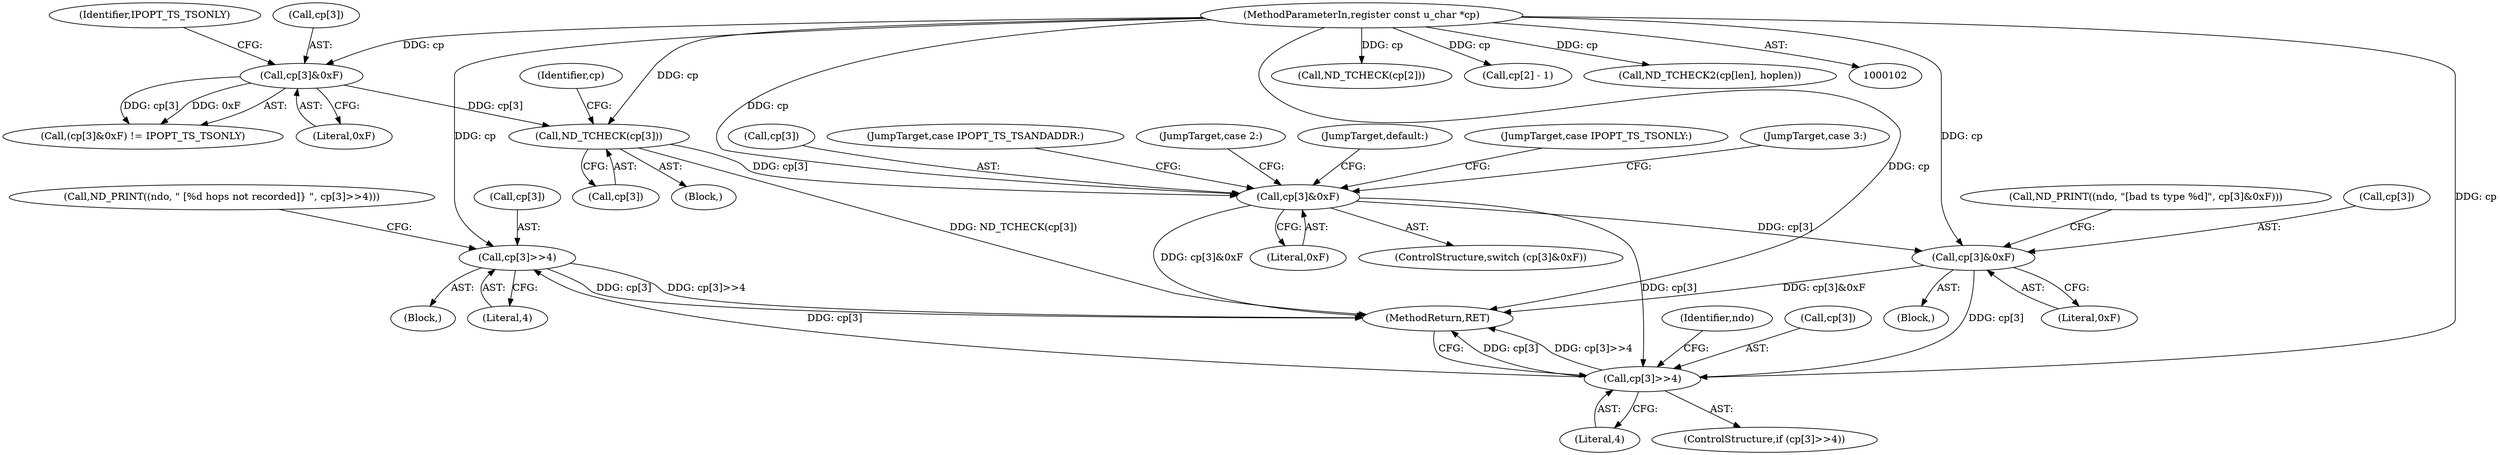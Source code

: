 digraph "0_tcpdump_2c2cfbd2b771ac888bc5c4a6d922f749d3822538_0@pointer" {
"1000321" [label="(Call,cp[3]>>4)"];
"1000311" [label="(Call,cp[3]>>4)"];
"1000235" [label="(Call,cp[3]&0xF)"];
"1000199" [label="(Call,cp[3]&0xF)"];
"1000194" [label="(Call,ND_TCHECK(cp[3]))"];
"1000132" [label="(Call,cp[3]&0xF)"];
"1000104" [label="(MethodParameterIn,register const u_char *cp)"];
"1000133" [label="(Call,cp[3])"];
"1000194" [label="(Call,ND_TCHECK(cp[3]))"];
"1000239" [label="(Literal,0xF)"];
"1000137" [label="(Identifier,IPOPT_TS_TSONLY)"];
"1000321" [label="(Call,cp[3]>>4)"];
"1000200" [label="(Call,cp[3])"];
"1000203" [label="(Literal,0xF)"];
"1000195" [label="(Call,cp[3])"];
"1000230" [label="(Call,ND_PRINT((ndo, \"[bad ts type %d]\", cp[3]&0xF)))"];
"1000198" [label="(ControlStructure,switch (cp[3]&0xF))"];
"1000315" [label="(Literal,4)"];
"1000211" [label="(JumpTarget,case IPOPT_TS_TSANDADDR:)"];
"1000327" [label="(MethodReturn,RET)"];
"1000217" [label="(JumpTarget,case 2:)"];
"1000311" [label="(Call,cp[3]>>4)"];
"1000229" [label="(JumpTarget,default:)"];
"1000205" [label="(JumpTarget,case IPOPT_TS_TSONLY:)"];
"1000236" [label="(Call,cp[3])"];
"1000201" [label="(Identifier,cp)"];
"1000318" [label="(Identifier,ndo)"];
"1000233" [label="(Block,)"];
"1000106" [label="(Block,)"];
"1000235" [label="(Call,cp[3]&0xF)"];
"1000319" [label="(Block,)"];
"1000312" [label="(Call,cp[3])"];
"1000223" [label="(JumpTarget,case 3:)"];
"1000132" [label="(Call,cp[3]&0xF)"];
"1000154" [label="(Call,ND_TCHECK(cp[2]))"];
"1000325" [label="(Literal,4)"];
"1000160" [label="(Call,cp[2] - 1)"];
"1000262" [label="(Call,ND_TCHECK2(cp[len], hoplen))"];
"1000322" [label="(Call,cp[3])"];
"1000316" [label="(Call,ND_PRINT((ndo, \" [%d hops not recorded]} \", cp[3]>>4)))"];
"1000131" [label="(Call,(cp[3]&0xF) != IPOPT_TS_TSONLY)"];
"1000104" [label="(MethodParameterIn,register const u_char *cp)"];
"1000199" [label="(Call,cp[3]&0xF)"];
"1000310" [label="(ControlStructure,if (cp[3]>>4))"];
"1000136" [label="(Literal,0xF)"];
"1000321" -> "1000319"  [label="AST: "];
"1000321" -> "1000325"  [label="CFG: "];
"1000322" -> "1000321"  [label="AST: "];
"1000325" -> "1000321"  [label="AST: "];
"1000316" -> "1000321"  [label="CFG: "];
"1000321" -> "1000327"  [label="DDG: cp[3]"];
"1000321" -> "1000327"  [label="DDG: cp[3]>>4"];
"1000311" -> "1000321"  [label="DDG: cp[3]"];
"1000104" -> "1000321"  [label="DDG: cp"];
"1000311" -> "1000310"  [label="AST: "];
"1000311" -> "1000315"  [label="CFG: "];
"1000312" -> "1000311"  [label="AST: "];
"1000315" -> "1000311"  [label="AST: "];
"1000318" -> "1000311"  [label="CFG: "];
"1000327" -> "1000311"  [label="CFG: "];
"1000311" -> "1000327"  [label="DDG: cp[3]"];
"1000311" -> "1000327"  [label="DDG: cp[3]>>4"];
"1000235" -> "1000311"  [label="DDG: cp[3]"];
"1000199" -> "1000311"  [label="DDG: cp[3]"];
"1000104" -> "1000311"  [label="DDG: cp"];
"1000235" -> "1000233"  [label="AST: "];
"1000235" -> "1000239"  [label="CFG: "];
"1000236" -> "1000235"  [label="AST: "];
"1000239" -> "1000235"  [label="AST: "];
"1000230" -> "1000235"  [label="CFG: "];
"1000235" -> "1000327"  [label="DDG: cp[3]&0xF"];
"1000199" -> "1000235"  [label="DDG: cp[3]"];
"1000104" -> "1000235"  [label="DDG: cp"];
"1000199" -> "1000198"  [label="AST: "];
"1000199" -> "1000203"  [label="CFG: "];
"1000200" -> "1000199"  [label="AST: "];
"1000203" -> "1000199"  [label="AST: "];
"1000205" -> "1000199"  [label="CFG: "];
"1000211" -> "1000199"  [label="CFG: "];
"1000217" -> "1000199"  [label="CFG: "];
"1000223" -> "1000199"  [label="CFG: "];
"1000229" -> "1000199"  [label="CFG: "];
"1000199" -> "1000327"  [label="DDG: cp[3]&0xF"];
"1000194" -> "1000199"  [label="DDG: cp[3]"];
"1000104" -> "1000199"  [label="DDG: cp"];
"1000194" -> "1000106"  [label="AST: "];
"1000194" -> "1000195"  [label="CFG: "];
"1000195" -> "1000194"  [label="AST: "];
"1000201" -> "1000194"  [label="CFG: "];
"1000194" -> "1000327"  [label="DDG: ND_TCHECK(cp[3])"];
"1000132" -> "1000194"  [label="DDG: cp[3]"];
"1000104" -> "1000194"  [label="DDG: cp"];
"1000132" -> "1000131"  [label="AST: "];
"1000132" -> "1000136"  [label="CFG: "];
"1000133" -> "1000132"  [label="AST: "];
"1000136" -> "1000132"  [label="AST: "];
"1000137" -> "1000132"  [label="CFG: "];
"1000132" -> "1000131"  [label="DDG: cp[3]"];
"1000132" -> "1000131"  [label="DDG: 0xF"];
"1000104" -> "1000132"  [label="DDG: cp"];
"1000104" -> "1000102"  [label="AST: "];
"1000104" -> "1000327"  [label="DDG: cp"];
"1000104" -> "1000154"  [label="DDG: cp"];
"1000104" -> "1000160"  [label="DDG: cp"];
"1000104" -> "1000262"  [label="DDG: cp"];
}
